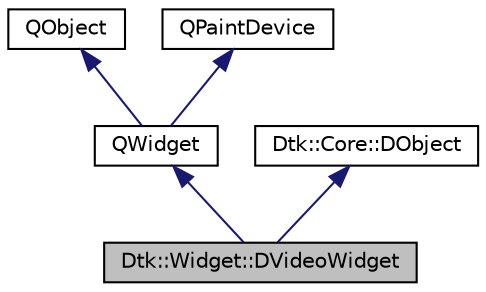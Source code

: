 digraph "Dtk::Widget::DVideoWidget"
{
  edge [fontname="Helvetica",fontsize="10",labelfontname="Helvetica",labelfontsize="10"];
  node [fontname="Helvetica",fontsize="10",shape=record];
  Node0 [label="Dtk::Widget::DVideoWidget",height=0.2,width=0.4,color="black", fillcolor="grey75", style="filled", fontcolor="black"];
  Node1 -> Node0 [dir="back",color="midnightblue",fontsize="10",style="solid",fontname="Helvetica"];
  Node1 [label="QWidget",height=0.2,width=0.4,color="black", fillcolor="white", style="filled",URL="/home/xmuli/project/dtk/tags/qtwidgets.tags$qwidget.html"];
  Node2 -> Node1 [dir="back",color="midnightblue",fontsize="10",style="solid",fontname="Helvetica"];
  Node2 [label="QObject",height=0.2,width=0.4,color="black", fillcolor="white", style="filled",URL="/home/xmuli/project/dtk/tags/qtcore.tags$qobject.html"];
  Node3 -> Node1 [dir="back",color="midnightblue",fontsize="10",style="solid",fontname="Helvetica"];
  Node3 [label="QPaintDevice",height=0.2,width=0.4,color="black", fillcolor="white", style="filled",URL="/home/xmuli/project/dtk/tags/qtgui.tags$qpaintdevice.html"];
  Node4 -> Node0 [dir="back",color="midnightblue",fontsize="10",style="solid",fontname="Helvetica"];
  Node4 [label="Dtk::Core::DObject",height=0.2,width=0.4,color="black", fillcolor="white", style="filled",URL="$class_dtk_1_1_core_1_1_d_object.html",tooltip="deepin-tool-kit 中所有公开类的祖先类。 "];
}
